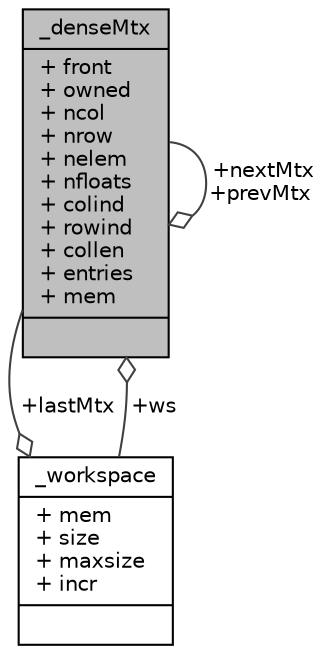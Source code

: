 digraph "_denseMtx"
{
  edge [fontname="Helvetica",fontsize="10",labelfontname="Helvetica",labelfontsize="10"];
  node [fontname="Helvetica",fontsize="10",shape=record];
  Node1 [label="{_denseMtx\n|+ front\l+ owned\l+ ncol\l+ nrow\l+ nelem\l+ nfloats\l+ colind\l+ rowind\l+ collen\l+ entries\l+ mem\l|}",height=0.2,width=0.4,color="black", fillcolor="grey75", style="filled" fontcolor="black"];
  Node2 -> Node1 [color="grey25",fontsize="10",style="solid",label=" +ws" ,arrowhead="odiamond",fontname="Helvetica"];
  Node2 [label="{_workspace\n|+ mem\l+ size\l+ maxsize\l+ incr\l|}",height=0.2,width=0.4,color="black", fillcolor="white", style="filled",URL="$struct__workspace.html"];
  Node1 -> Node2 [color="grey25",fontsize="10",style="solid",label=" +lastMtx" ,arrowhead="odiamond",fontname="Helvetica"];
  Node1 -> Node1 [color="grey25",fontsize="10",style="solid",label=" +nextMtx\n+prevMtx" ,arrowhead="odiamond",fontname="Helvetica"];
}
